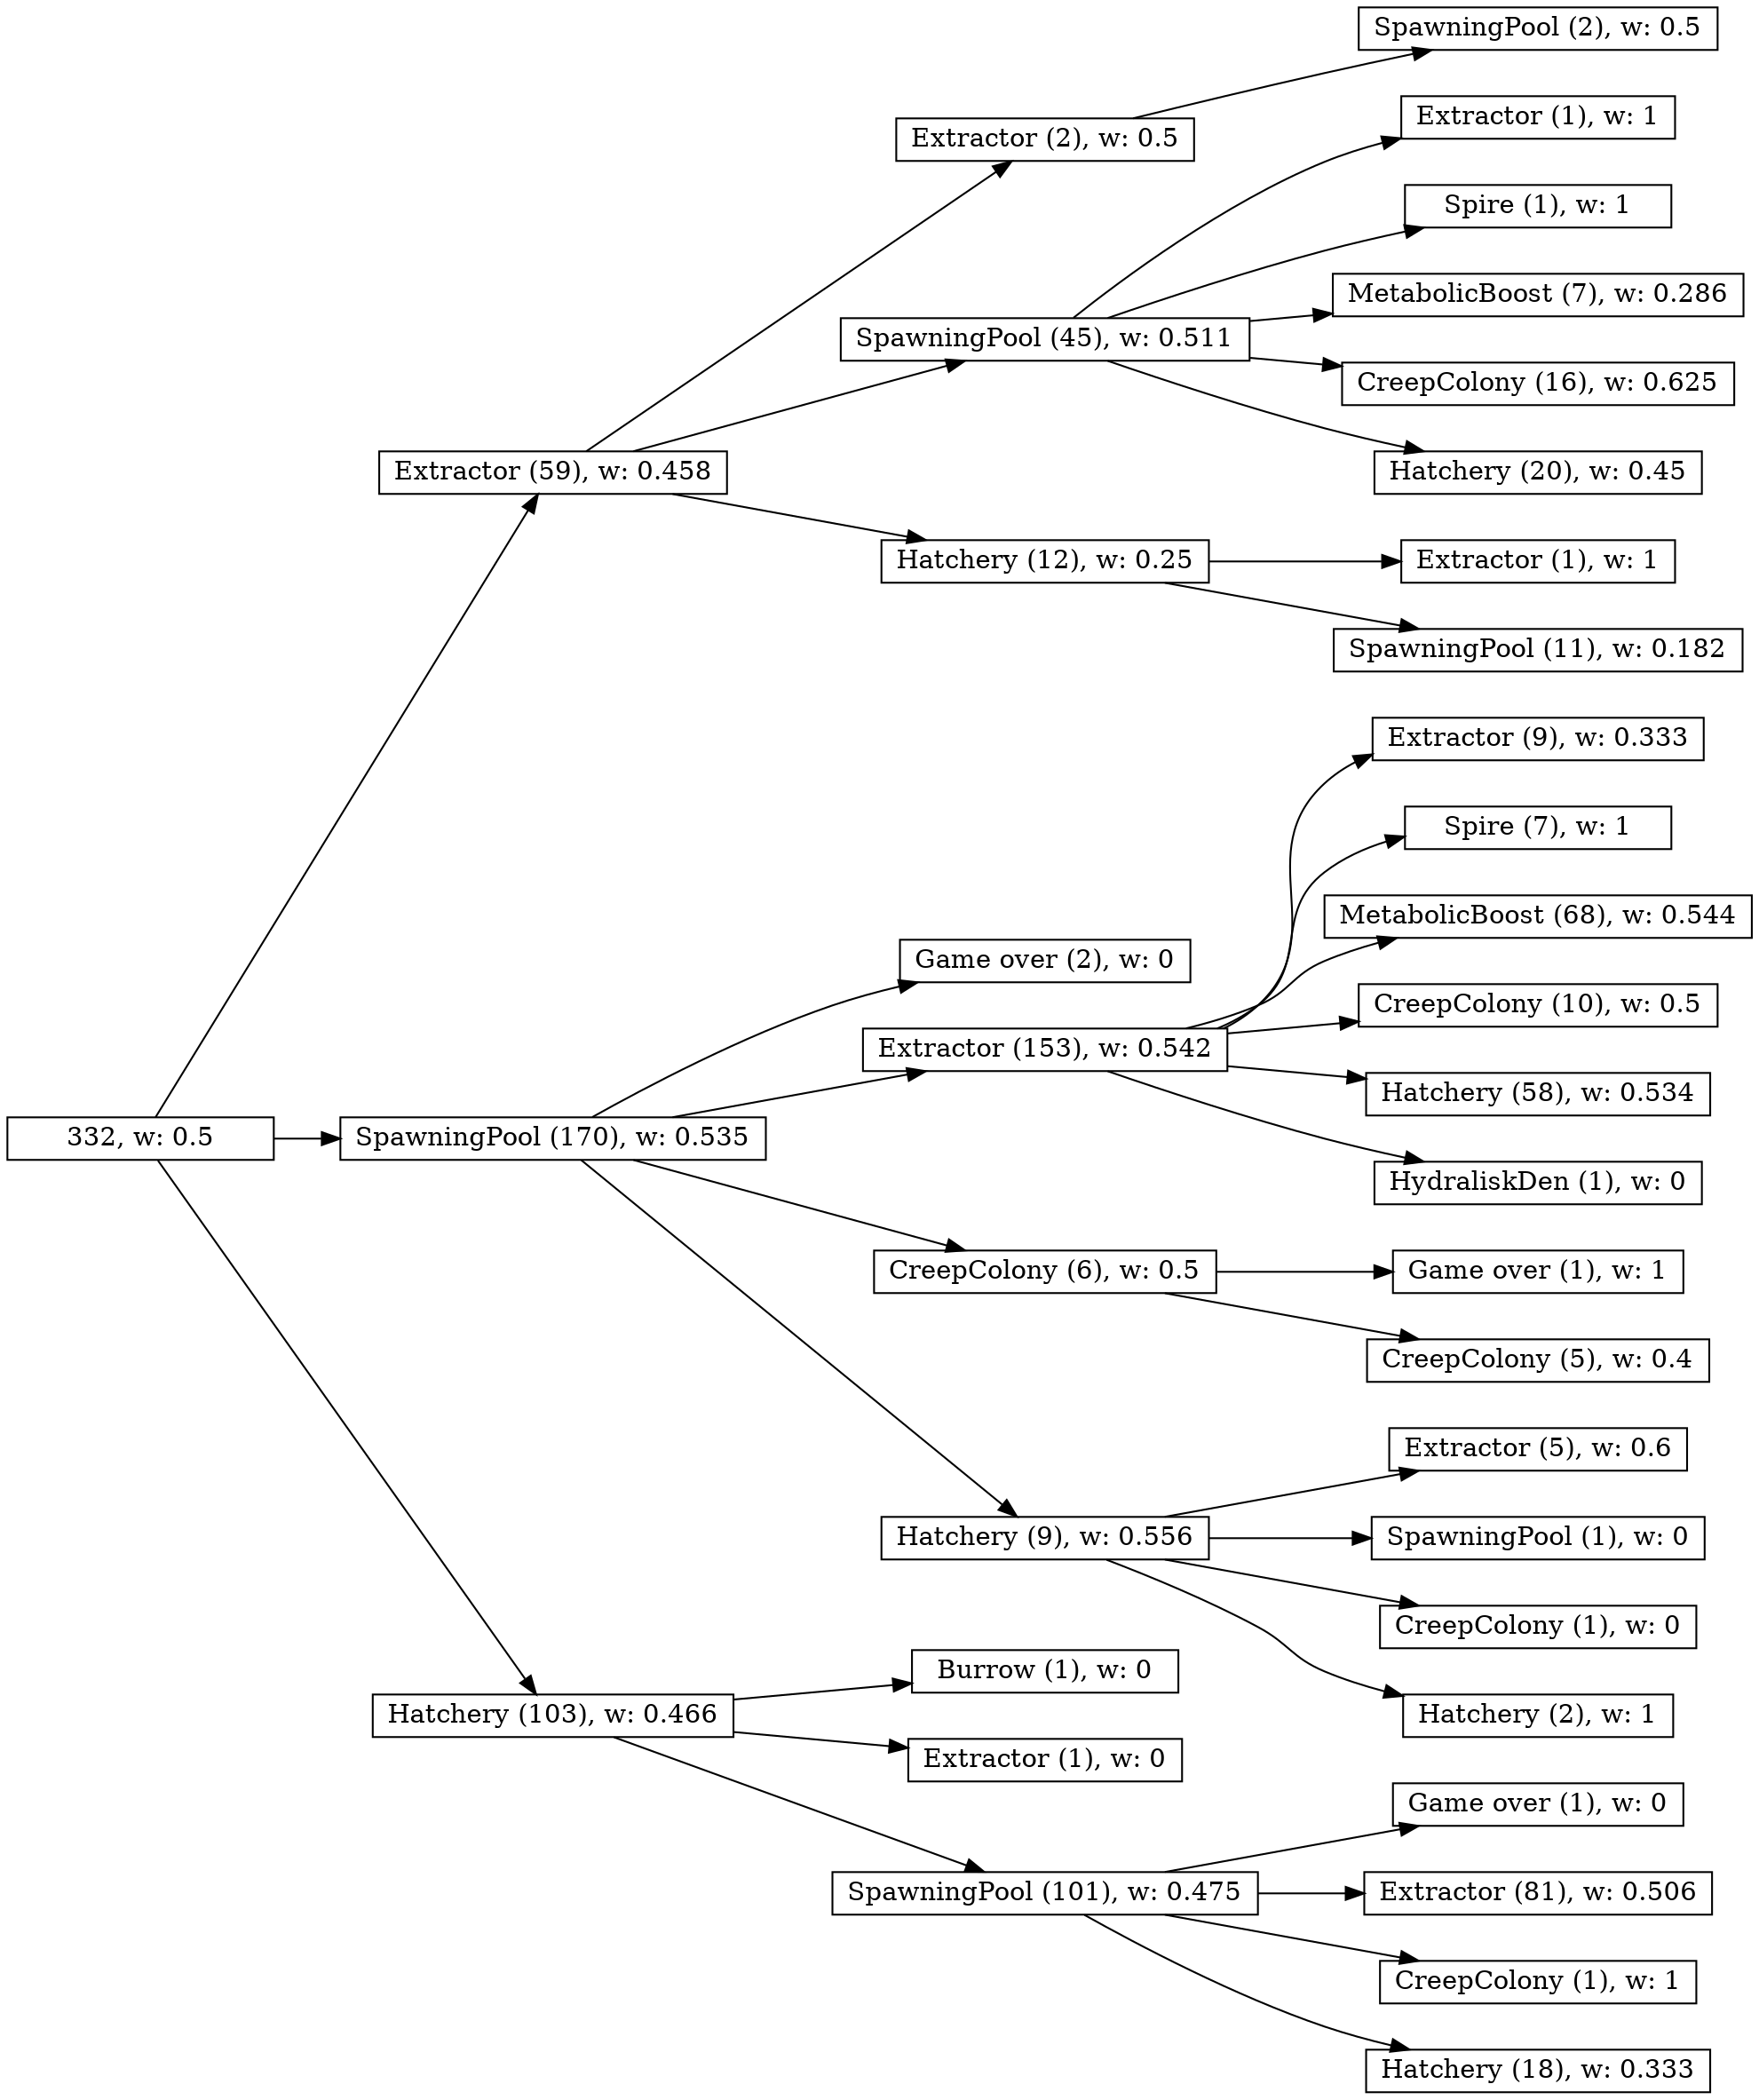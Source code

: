 digraph tree { nodesep=0.35; charset="latin1"; rankdir=LR; fixedsize=true;
node [stype="rounded,filled", width=2, height=0, shape=box, fillcolor="#888888", concentrate=true]
1944045918 [label="332, w: 0.5"]
1763538368 [label="Extractor (59), w: 0.458"]
220055082 [label="Extractor (2), w: 0.5"]
498923040 [label="SpawningPool (2), w: 0.5"]
220055082 -> 498923040
1623375392 [label="SpawningPool (45), w: 0.511"]
290478209 [label="Extractor (1), w: 1"]
836929032 [label="Spire (1), w: 1"]
248352974 [label="MetabolicBoost (7), w: 0.286"]
1507707897 [label="CreepColony (16), w: 0.625"]
1887073926 [label="Hatchery (20), w: 0.45"]
1623375392 -> 290478209
1623375392 -> 836929032
1623375392 -> 248352974
1623375392 -> 1507707897
1623375392 -> 1887073926
2012975386 [label="Hatchery (12), w: 0.25"]
619937664 [label="Extractor (1), w: 1"]
1849147251 [label="SpawningPool (11), w: 0.182"]
2012975386 -> 619937664
2012975386 -> 1849147251
1763538368 -> 220055082
1763538368 -> 1623375392
1763538368 -> 2012975386
234508173 [label="SpawningPool (170), w: 0.535"]
746371366 [label="Game over (2), w: 0"]
811566235 [label="Extractor (153), w: 0.542"]
1325069548 [label="Extractor (9), w: 0.333"]
1038473846 [label="Spire (7), w: 1"]
1030330553 [label="MetabolicBoost (68), w: 0.544"]
1604958510 [label="CreepColony (10), w: 0.5"]
2143071250 [label="Hatchery (58), w: 0.534"]
1002771266 [label="HydraliskDen (1), w: 0"]
811566235 -> 1325069548
811566235 -> 1038473846
811566235 -> 1030330553
811566235 -> 1604958510
811566235 -> 2143071250
811566235 -> 1002771266
125006006 [label="CreepColony (6), w: 0.5"]
736936076 [label="Game over (1), w: 1"]
1146437083 [label="CreepColony (5), w: 0.4"]
125006006 -> 736936076
125006006 -> 1146437083
944773097 [label="Hatchery (9), w: 0.556"]
307355361 [label="Extractor (5), w: 0.6"]
1023381292 [label="SpawningPool (1), w: 0"]
772845821 [label="CreepColony (1), w: 0"]
1238616491 [label="Hatchery (2), w: 1"]
944773097 -> 307355361
944773097 -> 1023381292
944773097 -> 772845821
944773097 -> 1238616491
234508173 -> 746371366
234508173 -> 811566235
234508173 -> 125006006
234508173 -> 944773097
1868373866 [label="Hatchery (103), w: 0.466"]
1253679428 [label="Burrow (1), w: 0"]
1628085679 [label="Extractor (1), w: 0"]
2146860526 [label="SpawningPool (101), w: 0.475"]
264623588 [label="Game over (1), w: 0"]
90010579 [label="Extractor (81), w: 0.506"]
979313765 [label="CreepColony (1), w: 1"]
1011777747 [label="Hatchery (18), w: 0.333"]
2146860526 -> 264623588
2146860526 -> 90010579
2146860526 -> 979313765
2146860526 -> 1011777747
1868373866 -> 1253679428
1868373866 -> 1628085679
1868373866 -> 2146860526
1944045918 -> 1763538368
1944045918 -> 234508173
1944045918 -> 1868373866
}